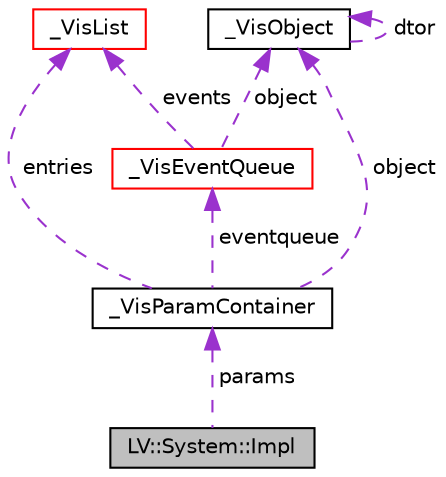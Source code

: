 digraph G
{
  edge [fontname="Helvetica",fontsize="10",labelfontname="Helvetica",labelfontsize="10"];
  node [fontname="Helvetica",fontsize="10",shape=record];
  Node1 [label="LV::System::Impl",height=0.2,width=0.4,color="black", fillcolor="grey75", style="filled" fontcolor="black"];
  Node2 -> Node1 [dir="back",color="darkorchid3",fontsize="10",style="dashed",label=" params" ,fontname="Helvetica"];
  Node2 [label="_VisParamContainer",height=0.2,width=0.4,color="black", fillcolor="white", style="filled",URL="$struct__VisParamContainer.html",tooltip="Parameter container, is the container for a set of parameters."];
  Node3 -> Node2 [dir="back",color="darkorchid3",fontsize="10",style="dashed",label=" eventqueue" ,fontname="Helvetica"];
  Node3 [label="_VisEventQueue",height=0.2,width=0.4,color="red", fillcolor="white", style="filled",URL="$struct__VisEventQueue.html",tooltip="The event queue data structure."];
  Node4 -> Node3 [dir="back",color="darkorchid3",fontsize="10",style="dashed",label=" events" ,fontname="Helvetica"];
  Node4 [label="_VisList",height=0.2,width=0.4,color="red", fillcolor="white", style="filled",URL="$struct__VisList.html",tooltip="The VisList data structure represents a linked list."];
  Node5 -> Node3 [dir="back",color="darkorchid3",fontsize="10",style="dashed",label=" object" ,fontname="Helvetica"];
  Node5 [label="_VisObject",height=0.2,width=0.4,color="black", fillcolor="white", style="filled",URL="$struct__VisObject.html",tooltip="The VisObject structure contains all the VisObject housekeeping data like refcounting and a pointer t..."];
  Node5 -> Node5 [dir="back",color="darkorchid3",fontsize="10",style="dashed",label=" dtor" ,fontname="Helvetica"];
  Node4 -> Node2 [dir="back",color="darkorchid3",fontsize="10",style="dashed",label=" entries" ,fontname="Helvetica"];
  Node5 -> Node2 [dir="back",color="darkorchid3",fontsize="10",style="dashed",label=" object" ,fontname="Helvetica"];
}
